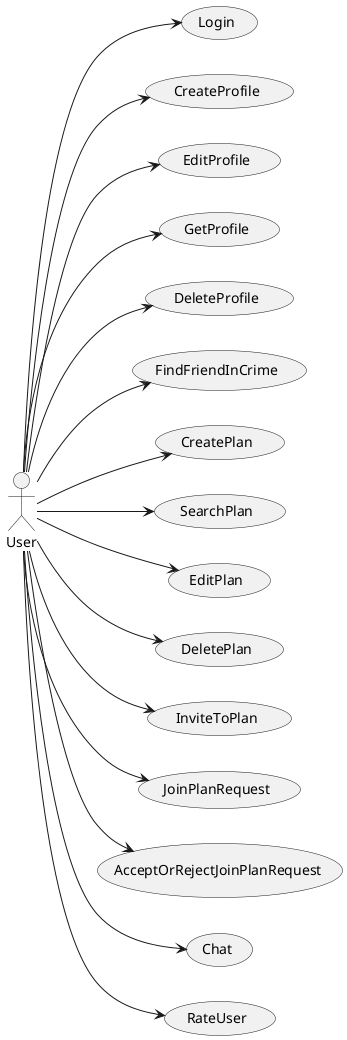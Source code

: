 @startuml
left to right direction

actor User

usecase Login

usecase CreateProfile
usecase EditProfile
usecase GetProfile 
usecase DeleteProfile 

usecase FindFriendInCrime

usecase CreatePlan
usecase SearchPlan
usecase EditPlan
usecase DeletePlan
usecase InviteToPlan
usecase JoinPlanRequest
usecase AcceptOrRejectJoinPlanRequest


usecase Chat

usecase RateUser

User --> Login
User --> CreateProfile
User --> DeleteProfile
User --> EditProfile
User --> GetProfile
User --> CreatePlan
User --> FindFriendInCrime
User --> SearchPlan
User --> EditPlan
User --> DeletePlan
User --> InviteToPlan
User --> JoinPlanRequest
User --> AcceptOrRejectJoinPlanRequest
User --> Chat
User --> RateUser

@enduml